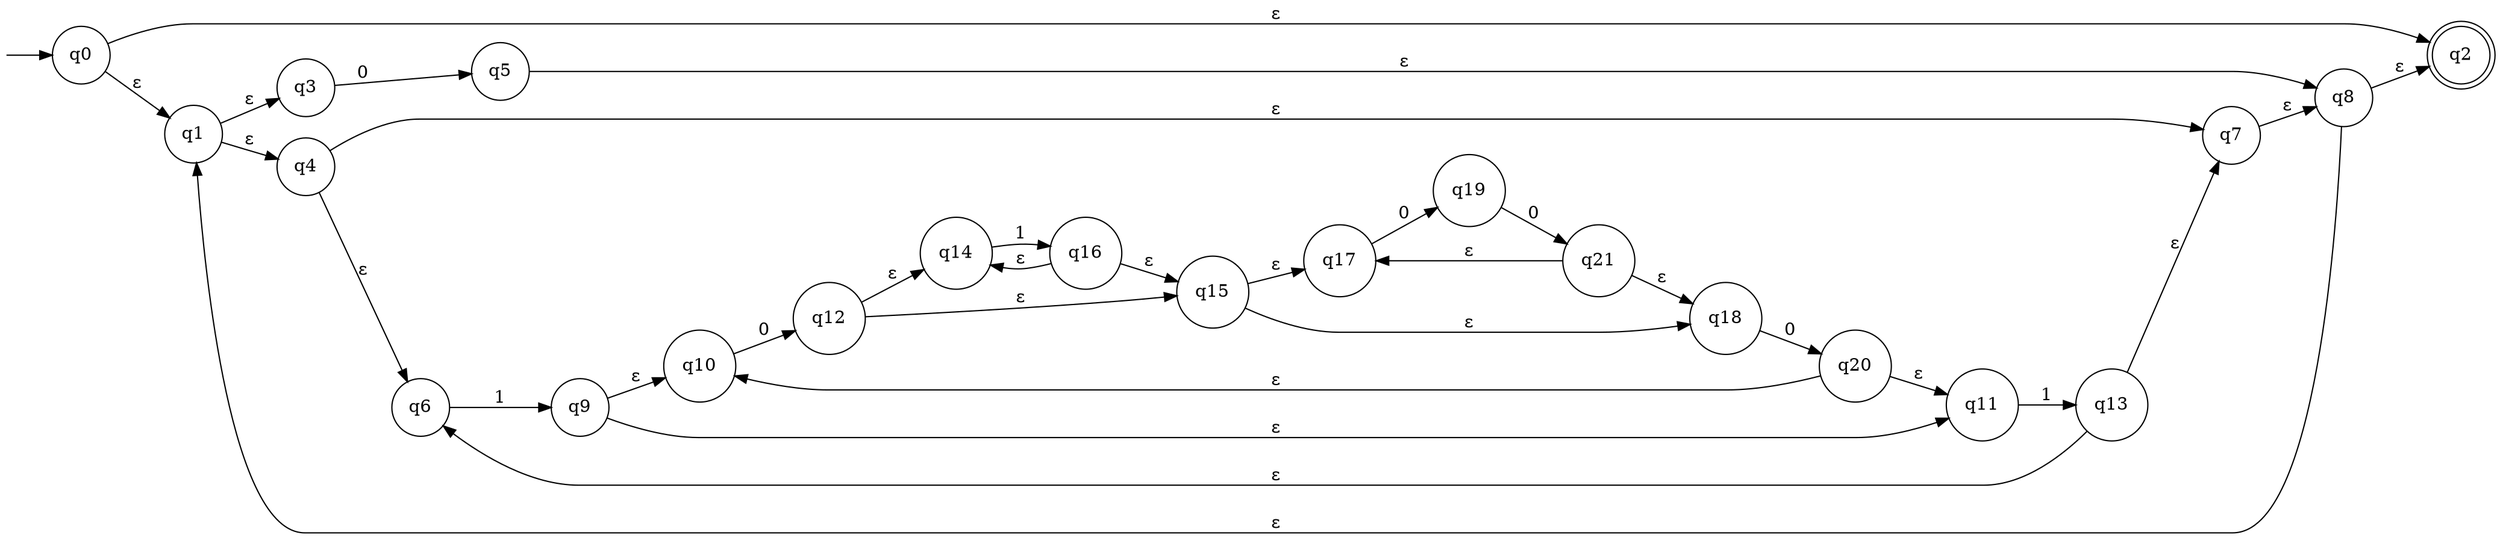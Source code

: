 digraph G {
  rankdir=LR;
  n__ [label="" shape=none width=.0];
  0 [shape=circle label="q0"]
  1 [shape=doublecircle label="q2"]
  2 [shape=circle label="q1"]
  3 [shape=circle label="q8"]
  4 [shape=circle label="q3"]
  5 [shape=circle label="q5"]
  6 [shape=circle label="q4"]
  7 [shape=circle label="q7"]
  8 [shape=circle label="q6"]
  10 [shape=circle label="q9"]
  12 [shape=circle label="q10"]
  14 [shape=circle label="q12"]
  16 [shape=circle label="q14"]
  17 [shape=circle label="q16"]
  18 [shape=circle label="q15"]
  20 [shape=circle label="q17"]
  22 [shape=circle label="q19"]
  23 [shape=circle label="q21"]
  24 [shape=circle label="q18"]
  25 [shape=circle label="q20"]
  26 [shape=circle label="q11"]
  27 [shape=circle label="q13"]
  n__ -> 0;
  4 -> 5 [label="0"]
  8 -> 10 [label="1"]
  12 -> 14 [label="0"]
  16 -> 17 [label="1"]
  14 -> 16 [label="ε"]
  14 -> 18 [label="ε"]
  17 -> 16 [label="ε"]
  17 -> 18 [label="ε"]
  20 -> 22 [label="0"]
  22 -> 23 [label="0"]
  18 -> 20 [label="ε"]
  18 -> 24 [label="ε"]
  23 -> 20 [label="ε"]
  23 -> 24 [label="ε"]
  24 -> 25 [label="0"]
  10 -> 12 [label="ε"]
  10 -> 26 [label="ε"]
  25 -> 12 [label="ε"]
  25 -> 26 [label="ε"]
  26 -> 27 [label="1"]
  6 -> 8 [label="ε"]
  6 -> 7 [label="ε"]
  27 -> 8 [label="ε"]
  27 -> 7 [label="ε"]
  2 -> 4 [label="ε"]
  2 -> 6 [label="ε"]
  5 -> 3 [label="ε"]
  7 -> 3 [label="ε"]
  0 -> 2 [label="ε"]
  0 -> 1 [label="ε"]
  3 -> 2 [label="ε"]
  3 -> 1 [label="ε"]
}
